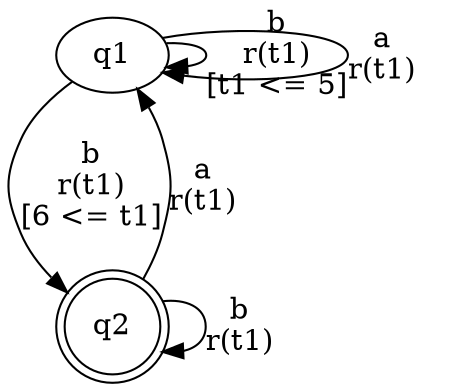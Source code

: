digraph L {
	qq1[label=q1]
	qq2[label=q2 shape=doublecircle]
	qq1 -> qq1[label="b\nr(t1)\n[t1 <= 5]"]
	qq1 -> qq1[label="a\nr(t1)\n"]
	qq1 -> qq2[label="b\nr(t1)\n[6 <= t1]"]
	qq2 -> qq2[label="b\nr(t1)\n"]
	qq2 -> qq1[label="a\nr(t1)\n"]
}

